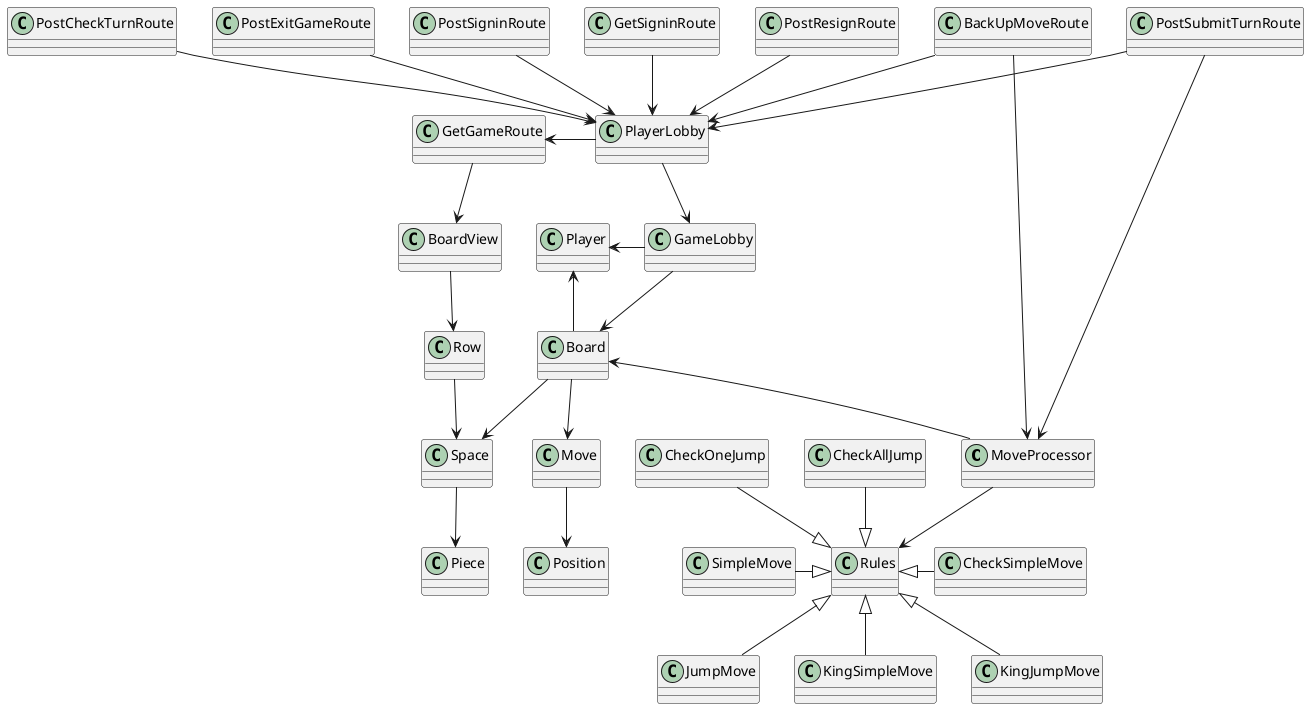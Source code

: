 @startuml uml-min

MoveProcessor -down-> Rules
SimpleMove -right-|> Rules
JumpMove -up-|> Rules
KingSimpleMove -up-|> Rules
KingJumpMove -up-|> Rules
CheckSimpleMove -left-|> Rules
CheckOneJump --|> Rules
CheckAllJump --|> Rules

together {
  class MoveProcessor
  class SimpleMove
  class JumpMove
  class KingSimpleMove
  class KingJumpMove
  class CheckSimpleMove
  class CheckOneJump
  class CheckAllJump
}

together {
  class Board
  class Space
  class Piece
  class Move
  class Position
}
MoveProcessor -up-> Board
Board --> Space
Space --> Piece
Board --> Move
Move --> Position

Board -up-> Player
GameLobby -left-> Player
GameLobby --> Board
PlayerLobby --> GameLobby

Row --> Space
BoardView --> Row
GetGameRoute --> BoardView
PlayerLobby -left-> GetGameRoute

PostCheckTurnRoute --> PlayerLobby
PostExitGameRoute --> PlayerLobby
PostSigninRoute --> PlayerLobby
GetSigninRoute --> PlayerLobby
PostResignRoute --> PlayerLobby
BackUpMoveRoute --> PlayerLobby
BackUpMoveRoute --> MoveProcessor
PostSubmitTurnRoute --> PlayerLobby
PostSubmitTurnRoute --> MoveProcessor
@enduml
